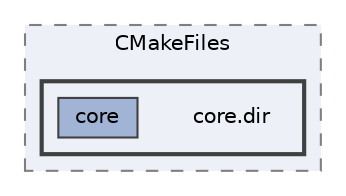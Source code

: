 digraph "/Users/yjack/GitHub/SimEvo/build/src/CMakeFiles/core.dir"
{
 // LATEX_PDF_SIZE
  bgcolor="transparent";
  edge [fontname=Helvetica,fontsize=10,labelfontname=Helvetica,labelfontsize=10];
  node [fontname=Helvetica,fontsize=10,shape=box,height=0.2,width=0.4];
  compound=true
  subgraph clusterdir_6ce2af4073517224f64c6f30c6a0115e {
    graph [ bgcolor="#edf0f7", pencolor="grey50", label="CMakeFiles", fontname=Helvetica,fontsize=10 style="filled,dashed", URL="dir_6ce2af4073517224f64c6f30c6a0115e.html",tooltip=""]
  subgraph clusterdir_927ec7b3bcb2e5b24956270e8d79d2bf {
    graph [ bgcolor="#edf0f7", pencolor="grey25", label="", fontname=Helvetica,fontsize=10 style="filled,bold", URL="dir_927ec7b3bcb2e5b24956270e8d79d2bf.html",tooltip=""]
    dir_927ec7b3bcb2e5b24956270e8d79d2bf [shape=plaintext, label="core.dir"];
  dir_d90d65703a63f01f8b3934bf8abade10 [label="core", fillcolor="#a2b4d6", color="grey25", style="filled", URL="dir_d90d65703a63f01f8b3934bf8abade10.html",tooltip=""];
  }
  }
}
